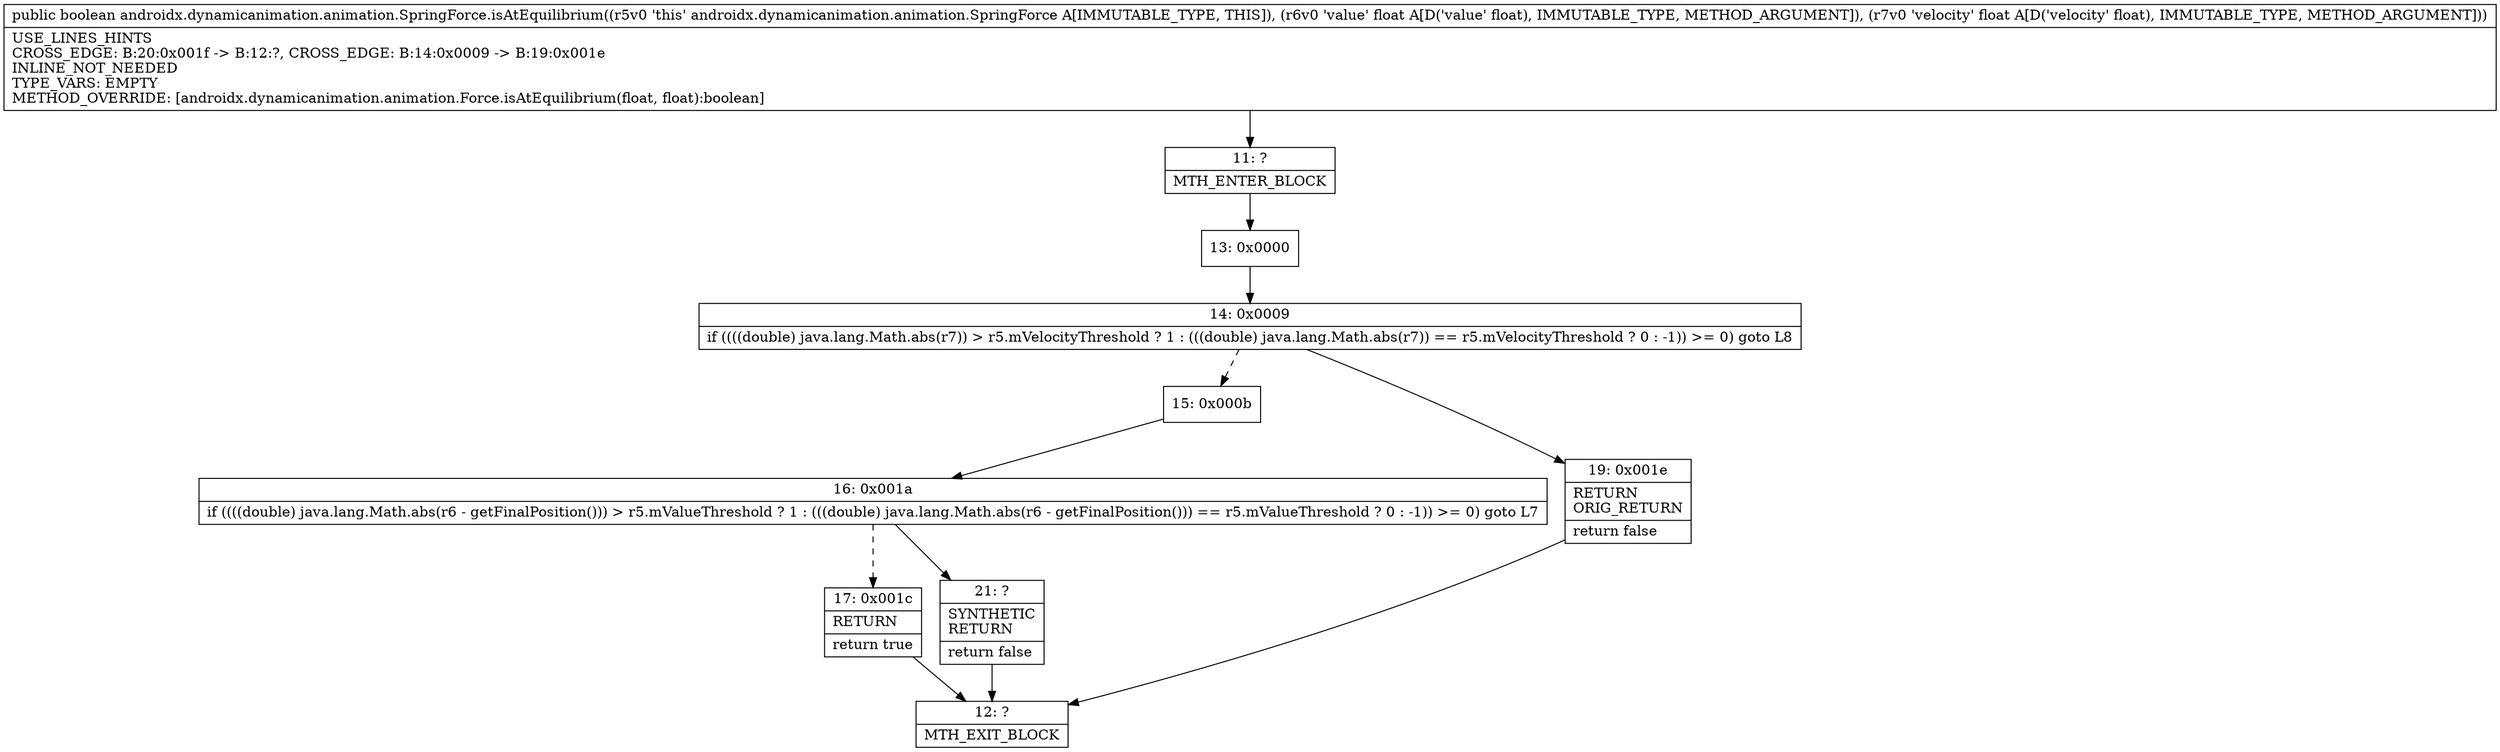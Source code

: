 digraph "CFG forandroidx.dynamicanimation.animation.SpringForce.isAtEquilibrium(FF)Z" {
Node_11 [shape=record,label="{11\:\ ?|MTH_ENTER_BLOCK\l}"];
Node_13 [shape=record,label="{13\:\ 0x0000}"];
Node_14 [shape=record,label="{14\:\ 0x0009|if ((((double) java.lang.Math.abs(r7)) \> r5.mVelocityThreshold ? 1 : (((double) java.lang.Math.abs(r7)) == r5.mVelocityThreshold ? 0 : \-1)) \>= 0) goto L8\l}"];
Node_15 [shape=record,label="{15\:\ 0x000b}"];
Node_16 [shape=record,label="{16\:\ 0x001a|if ((((double) java.lang.Math.abs(r6 \- getFinalPosition())) \> r5.mValueThreshold ? 1 : (((double) java.lang.Math.abs(r6 \- getFinalPosition())) == r5.mValueThreshold ? 0 : \-1)) \>= 0) goto L7\l}"];
Node_17 [shape=record,label="{17\:\ 0x001c|RETURN\l|return true\l}"];
Node_12 [shape=record,label="{12\:\ ?|MTH_EXIT_BLOCK\l}"];
Node_21 [shape=record,label="{21\:\ ?|SYNTHETIC\lRETURN\l|return false\l}"];
Node_19 [shape=record,label="{19\:\ 0x001e|RETURN\lORIG_RETURN\l|return false\l}"];
MethodNode[shape=record,label="{public boolean androidx.dynamicanimation.animation.SpringForce.isAtEquilibrium((r5v0 'this' androidx.dynamicanimation.animation.SpringForce A[IMMUTABLE_TYPE, THIS]), (r6v0 'value' float A[D('value' float), IMMUTABLE_TYPE, METHOD_ARGUMENT]), (r7v0 'velocity' float A[D('velocity' float), IMMUTABLE_TYPE, METHOD_ARGUMENT]))  | USE_LINES_HINTS\lCROSS_EDGE: B:20:0x001f \-\> B:12:?, CROSS_EDGE: B:14:0x0009 \-\> B:19:0x001e\lINLINE_NOT_NEEDED\lTYPE_VARS: EMPTY\lMETHOD_OVERRIDE: [androidx.dynamicanimation.animation.Force.isAtEquilibrium(float, float):boolean]\l}"];
MethodNode -> Node_11;Node_11 -> Node_13;
Node_13 -> Node_14;
Node_14 -> Node_15[style=dashed];
Node_14 -> Node_19;
Node_15 -> Node_16;
Node_16 -> Node_17[style=dashed];
Node_16 -> Node_21;
Node_17 -> Node_12;
Node_21 -> Node_12;
Node_19 -> Node_12;
}

